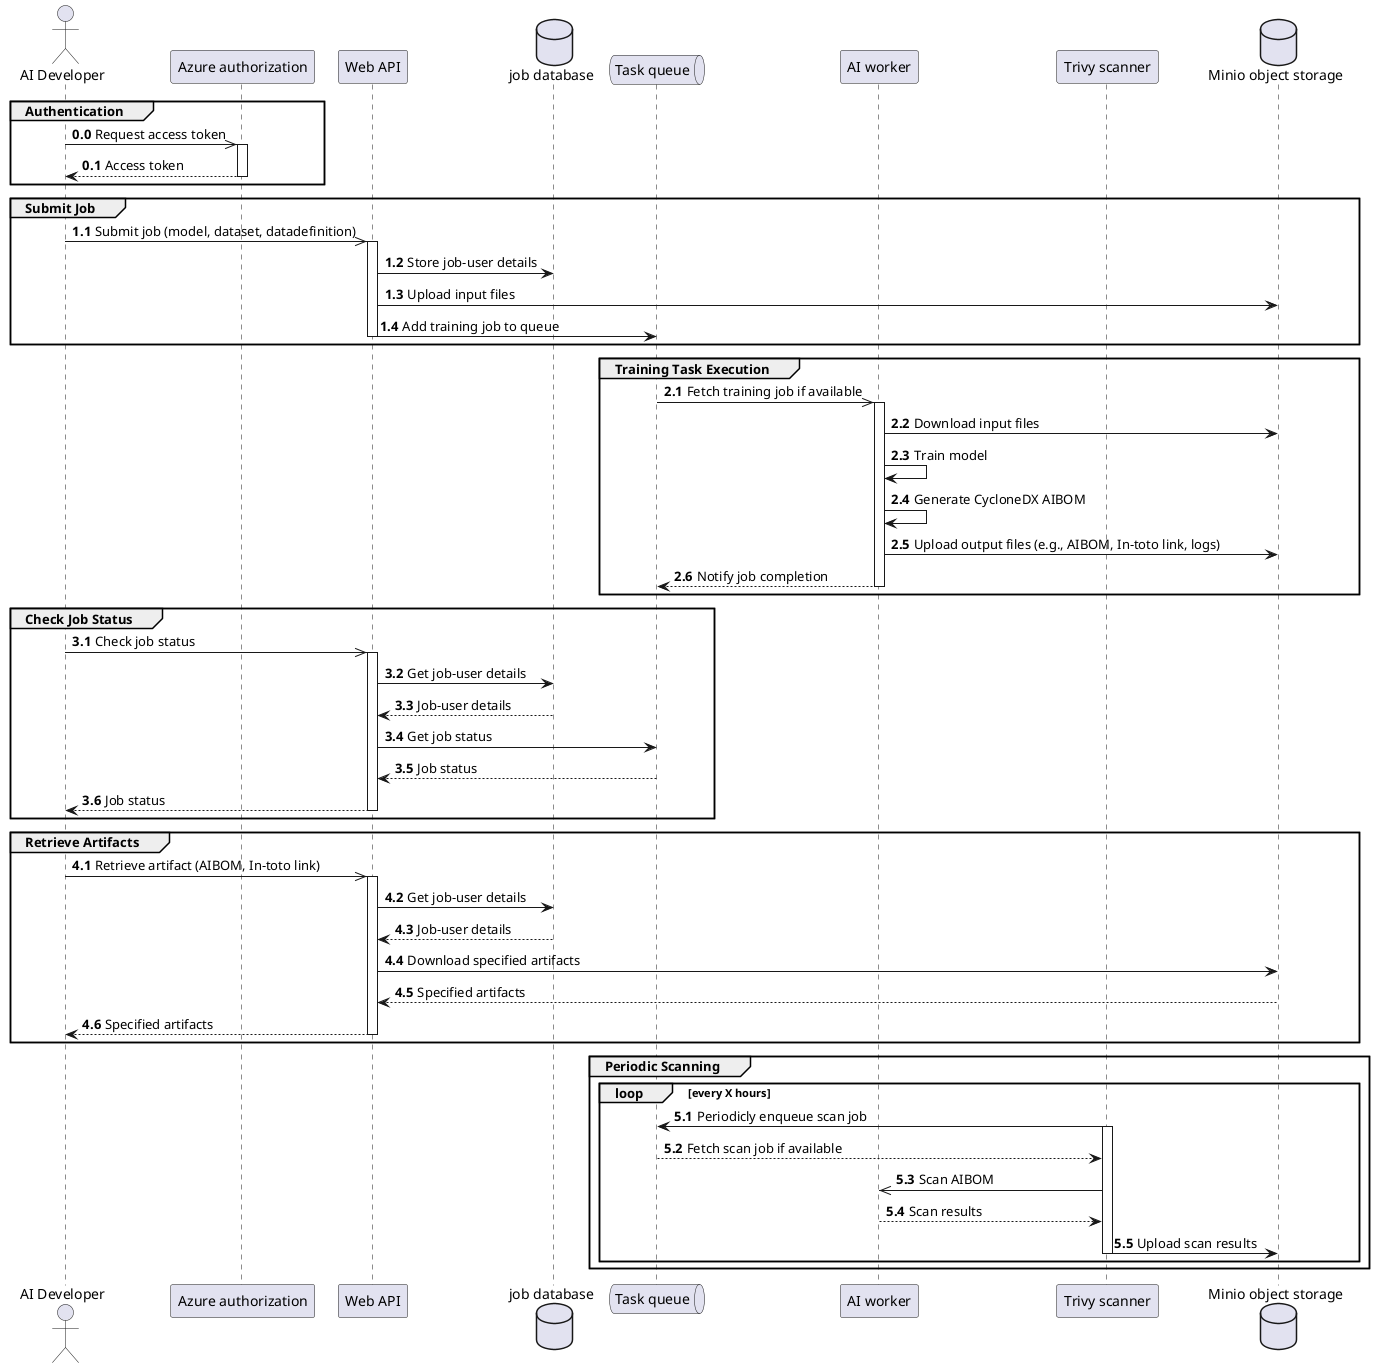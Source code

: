 @startuml developer_sequence

actor "AI Developer" as developer

participant "Azure authorization" as azureAuth
participant "Web API" as webAPI
database "job database" as jobDB
queue "Task queue" as taskQueue
participant "AI worker" as aiWorker
participant "Trivy scanner" as scanner
database "Minio object storage" as minioStorage

autonumber 0.0
group Authentication
developer ->> azureAuth: Request access token
activate azureAuth
azureAuth --> developer: Access token
deactivate azureAuth
end

autonumber inc A
group Submit Job
developer ->> webAPI: Submit job (model, dataset, datadefinition)
activate webAPI
webAPI -> jobDB: Store job-user details
webAPI -> minioStorage: Upload input files
webAPI -> taskQueue: Add training job to queue
deactivate webAPI
end

autonumber inc A
group Training Task Execution
taskQueue ->> aiWorker: Fetch training job if available
activate aiWorker
aiWorker -> minioStorage: Download input files
aiWorker -> aiWorker: Train model
aiWorker -> aiWorker: Generate CycloneDX AIBOM
aiWorker -> minioStorage: Upload output files (e.g., AIBOM, In-toto link, logs)
aiWorker --> taskQueue: Notify job completion
deactivate aiWorker
end

autonumber inc A
group Check Job Status
developer ->> webAPI: Check job status
activate webAPI
webAPI -> jobDB: Get job-user details
jobDB --> webAPI: Job-user details
webAPI -> taskQueue: Get job status
taskQueue --> webAPI: Job status
webAPI --> developer: Job status
deactivate webAPI
end

autonumber inc A
group Retrieve Artifacts
developer ->> webAPI: Retrieve artifact (AIBOM, In-toto link)
activate webAPI
webAPI -> jobDB: Get job-user details
jobDB --> webAPI: Job-user details
webAPI -> minioStorage: Download specified artifacts
minioStorage --> webAPI: Specified artifacts
webAPI --> developer: Specified artifacts
deactivate webAPI
end

autonumber inc A
group Periodic Scanning
loop every X hours
scanner -> taskQueue: Periodicly enqueue scan job
activate scanner
taskQueue --> scanner: Fetch scan job if available
scanner ->> aiWorker: Scan AIBOM
aiWorker --> scanner: Scan results
scanner -> minioStorage: Upload scan results
deactivate scanner
end loop
end

@enduml